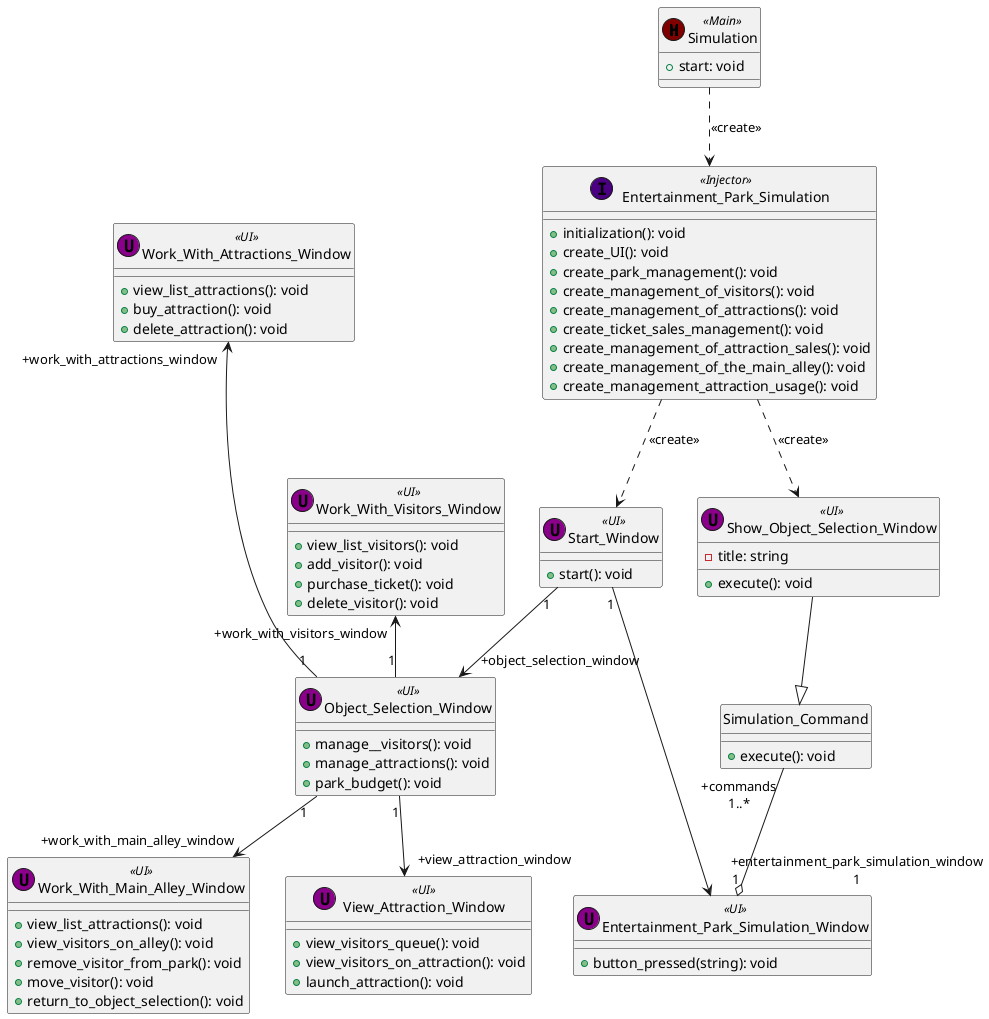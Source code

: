 @startuml
Simulation ..> Entertainment_Park_Simulation: <<create>>

class Simulation << (M,Maroon) Main >> {
+ start: void
}

class Entertainment_Park_Simulation << (I,Indigo) Injector >> {
    + initialization(): void
    + create_UI(): void
    + create_park_management(): void
    + create_management_of_visitors(): void
    + create_management_of_attractions(): void
    + create_ticket_sales_management(): void
    + create_management_of_attraction_sales(): void
    + create_management_of_the_main_alley(): void
    + create_management_attraction_usage(): void
}

class Start_Window << (U,DarkMagenta) UI>> {
    + start(): void
}

class Object_Selection_Window << (U,DarkMagenta) UI>> {
    + manage__visitors(): void
    + manage_attractions(): void
    + park_budget(): void
}

class Work_With_Visitors_Window << (U,DarkMagenta) UI>> {
    + view_list_visitors(): void
    + add_visitor(): void
    + purchase_ticket(): void
    + delete_visitor(): void

}

class Work_With_Attractions_Window << (U,DarkMagenta) UI>> {
    + view_list_attractions(): void
    + buy_attraction(): void
    + delete_attraction(): void
    
}

class Work_With_Main_Alley_Window << (U,DarkMagenta) UI>> {
    + view_list_attractions(): void
    + view_visitors_on_alley(): void
    + remove_visitor_from_park(): void
    + move_visitor(): void
    + return_to_object_selection(): void

}

class View_Attraction_Window << (U,DarkMagenta) UI>> {
    + view_visitors_queue(): void
    + view_visitors_on_attraction(): void
    + launch_attraction(): void
    }

Entertainment_Park_Simulation ..> Start_Window: <<create>>
Start_Window "1" -->" +object_selection_window" Object_Selection_Window
Object_Selection_Window "1" -up->" +work_with_visitors_window" Work_With_Visitors_Window
Object_Selection_Window "1" --up->" +work_with_attractions_window" Work_With_Attractions_Window
Object_Selection_Window "1" -->" +work_with_main_alley_window" Work_With_Main_Alley_Window
Object_Selection_Window "1" -->" +view_attraction_window" View_Attraction_Window

class Show_Object_Selection_Window << (U,DarkMagenta) UI>> {
    - title: string
    + execute(): void
}

class Simulation_Command {
    + execute(): void
}

class Entertainment_Park_Simulation_Window << (U,DarkMagenta) UI>> {
    + button_pressed(string): void
}

hide Simulation_Command circle

Entertainment_Park_Simulation ..> Show_Object_Selection_Window: <<create>>
Show_Object_Selection_Window --|> Simulation_Command
Simulation_Command " +commands\n 1..*" --o "1" Entertainment_Park_Simulation_Window
Start_Window "1" --> " +entertainment_park_simulation_window\n 1" Entertainment_Park_Simulation_Window


@enduml